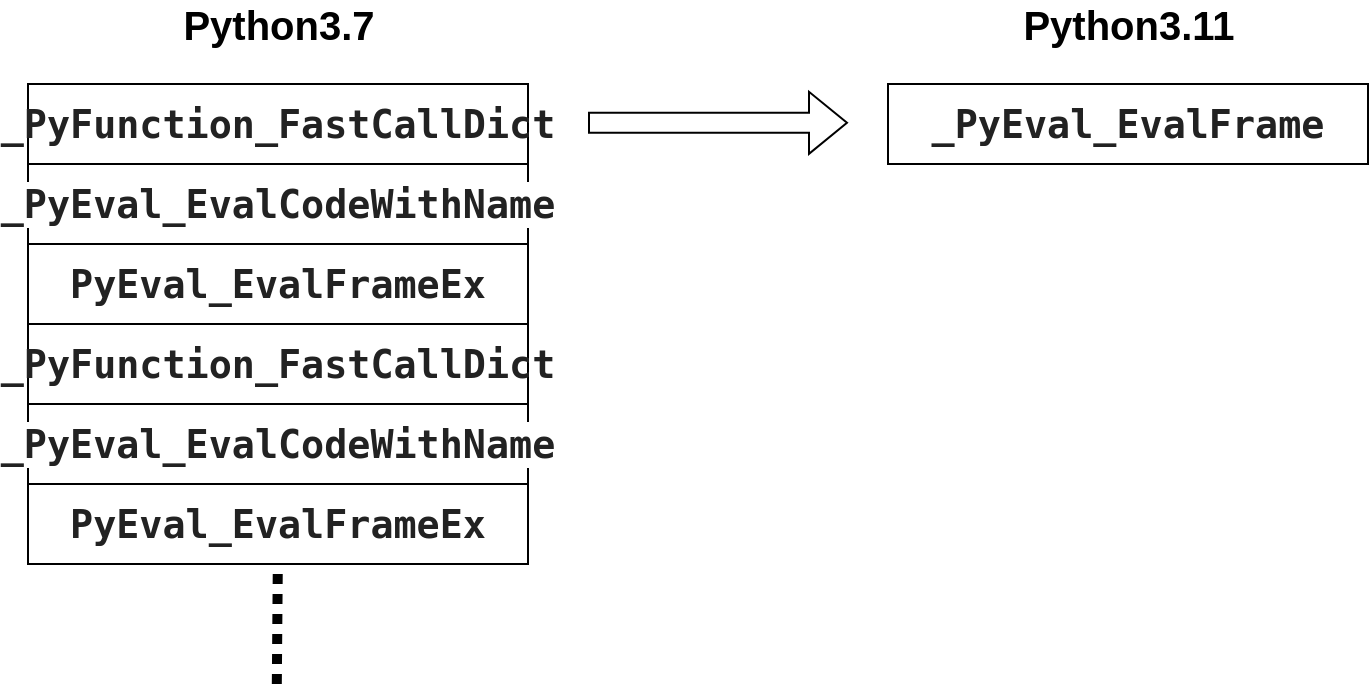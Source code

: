 <mxfile version="18.0.1" type="github">
  <diagram id="WtT-e7tUKOcSB-cBHrix" name="Page-1">
    <mxGraphModel dx="1221" dy="686" grid="1" gridSize="10" guides="1" tooltips="1" connect="1" arrows="1" fold="1" page="1" pageScale="1" pageWidth="827" pageHeight="1169" math="0" shadow="0">
      <root>
        <mxCell id="0" />
        <mxCell id="1" parent="0" />
        <mxCell id="o3YdndwRm3jH2NdIJKdw-1" value="&lt;div style=&quot;text-align: start;&quot;&gt;&lt;span style=&quot;background-color: initial; font-size: 19.2px;&quot;&gt;&lt;font face=&quot;monospace, monospace&quot; color=&quot;#222222&quot;&gt;&lt;b&gt;_PyFunction_FastCallDict&lt;/b&gt;&lt;/font&gt;&lt;/span&gt;&lt;/div&gt;" style="rounded=0;whiteSpace=wrap;html=1;" vertex="1" parent="1">
          <mxGeometry x="120" y="220" width="250" height="40" as="geometry" />
        </mxCell>
        <mxCell id="o3YdndwRm3jH2NdIJKdw-2" value="&lt;span style=&quot;color: rgb(34, 34, 34); font-family: &amp;quot;monospace&amp;quot;, monospace; font-size: 19.2px; font-weight: 700; text-align: start; background-color: rgb(255, 255, 255);&quot;&gt;_PyEval_EvalCodeWithName&lt;/span&gt;" style="rounded=0;whiteSpace=wrap;html=1;" vertex="1" parent="1">
          <mxGeometry x="120" y="260" width="250" height="40" as="geometry" />
        </mxCell>
        <mxCell id="o3YdndwRm3jH2NdIJKdw-5" value="&lt;span style=&quot;color: rgb(34, 34, 34); font-family: &amp;quot;monospace&amp;quot;, monospace; font-size: 19.2px; font-weight: 700; text-align: start; background-color: rgb(255, 255, 255);&quot;&gt;PyEval_EvalFrameEx&lt;/span&gt;" style="rounded=0;whiteSpace=wrap;html=1;" vertex="1" parent="1">
          <mxGeometry x="120" y="300" width="250" height="40" as="geometry" />
        </mxCell>
        <mxCell id="o3YdndwRm3jH2NdIJKdw-6" value="" style="shape=flexArrow;endArrow=classic;html=1;rounded=0;" edge="1" parent="1">
          <mxGeometry width="50" height="50" relative="1" as="geometry">
            <mxPoint x="400" y="239.41" as="sourcePoint" />
            <mxPoint x="530" y="239.41" as="targetPoint" />
          </mxGeometry>
        </mxCell>
        <mxCell id="o3YdndwRm3jH2NdIJKdw-7" value="" style="endArrow=none;dashed=1;html=1;rounded=0;dashPattern=1 1;strokeWidth=5;" edge="1" parent="1">
          <mxGeometry width="50" height="50" relative="1" as="geometry">
            <mxPoint x="244.41" y="520" as="sourcePoint" />
            <mxPoint x="244.91" y="460" as="targetPoint" />
            <Array as="points" />
          </mxGeometry>
        </mxCell>
        <mxCell id="o3YdndwRm3jH2NdIJKdw-8" value="&lt;b&gt;&lt;font style=&quot;font-size: 20px;&quot;&gt;Python3.7&lt;/font&gt;&lt;/b&gt;" style="text;html=1;resizable=0;autosize=1;align=center;verticalAlign=middle;points=[];fillColor=none;strokeColor=none;rounded=0;" vertex="1" parent="1">
          <mxGeometry x="190" y="180" width="110" height="20" as="geometry" />
        </mxCell>
        <mxCell id="o3YdndwRm3jH2NdIJKdw-9" value="&lt;span style=&quot;color: rgb(34, 34, 34); font-family: &amp;quot;monospace&amp;quot;, monospace; font-size: 19.2px; font-weight: 700; text-align: start; background-color: rgb(255, 255, 255);&quot;&gt;_PyEval_EvalFrame&lt;/span&gt;" style="rounded=0;whiteSpace=wrap;html=1;" vertex="1" parent="1">
          <mxGeometry x="550" y="220" width="240" height="40" as="geometry" />
        </mxCell>
        <mxCell id="o3YdndwRm3jH2NdIJKdw-15" value="&lt;b&gt;&lt;font style=&quot;font-size: 20px;&quot;&gt;Python3.11&lt;/font&gt;&lt;/b&gt;" style="text;html=1;resizable=0;autosize=1;align=center;verticalAlign=middle;points=[];fillColor=none;strokeColor=none;rounded=0;" vertex="1" parent="1">
          <mxGeometry x="610" y="180" width="120" height="20" as="geometry" />
        </mxCell>
        <mxCell id="o3YdndwRm3jH2NdIJKdw-18" value="&lt;div style=&quot;text-align: start;&quot;&gt;&lt;span style=&quot;background-color: initial; font-size: 19.2px;&quot;&gt;&lt;font face=&quot;monospace, monospace&quot; color=&quot;#222222&quot;&gt;&lt;b&gt;_PyFunction_FastCallDict&lt;/b&gt;&lt;/font&gt;&lt;/span&gt;&lt;/div&gt;" style="rounded=0;whiteSpace=wrap;html=1;" vertex="1" parent="1">
          <mxGeometry x="120" y="340" width="250" height="40" as="geometry" />
        </mxCell>
        <mxCell id="o3YdndwRm3jH2NdIJKdw-19" value="&lt;span style=&quot;color: rgb(34, 34, 34); font-family: &amp;quot;monospace&amp;quot;, monospace; font-size: 19.2px; font-weight: 700; text-align: start; background-color: rgb(255, 255, 255);&quot;&gt;_PyEval_EvalCodeWithName&lt;/span&gt;" style="rounded=0;whiteSpace=wrap;html=1;" vertex="1" parent="1">
          <mxGeometry x="120" y="380" width="250" height="40" as="geometry" />
        </mxCell>
        <mxCell id="o3YdndwRm3jH2NdIJKdw-20" value="&lt;span style=&quot;color: rgb(34, 34, 34); font-family: &amp;quot;monospace&amp;quot;, monospace; font-size: 19.2px; font-weight: 700; text-align: start; background-color: rgb(255, 255, 255);&quot;&gt;PyEval_EvalFrameEx&lt;/span&gt;" style="rounded=0;whiteSpace=wrap;html=1;" vertex="1" parent="1">
          <mxGeometry x="120" y="420" width="250" height="40" as="geometry" />
        </mxCell>
      </root>
    </mxGraphModel>
  </diagram>
</mxfile>
